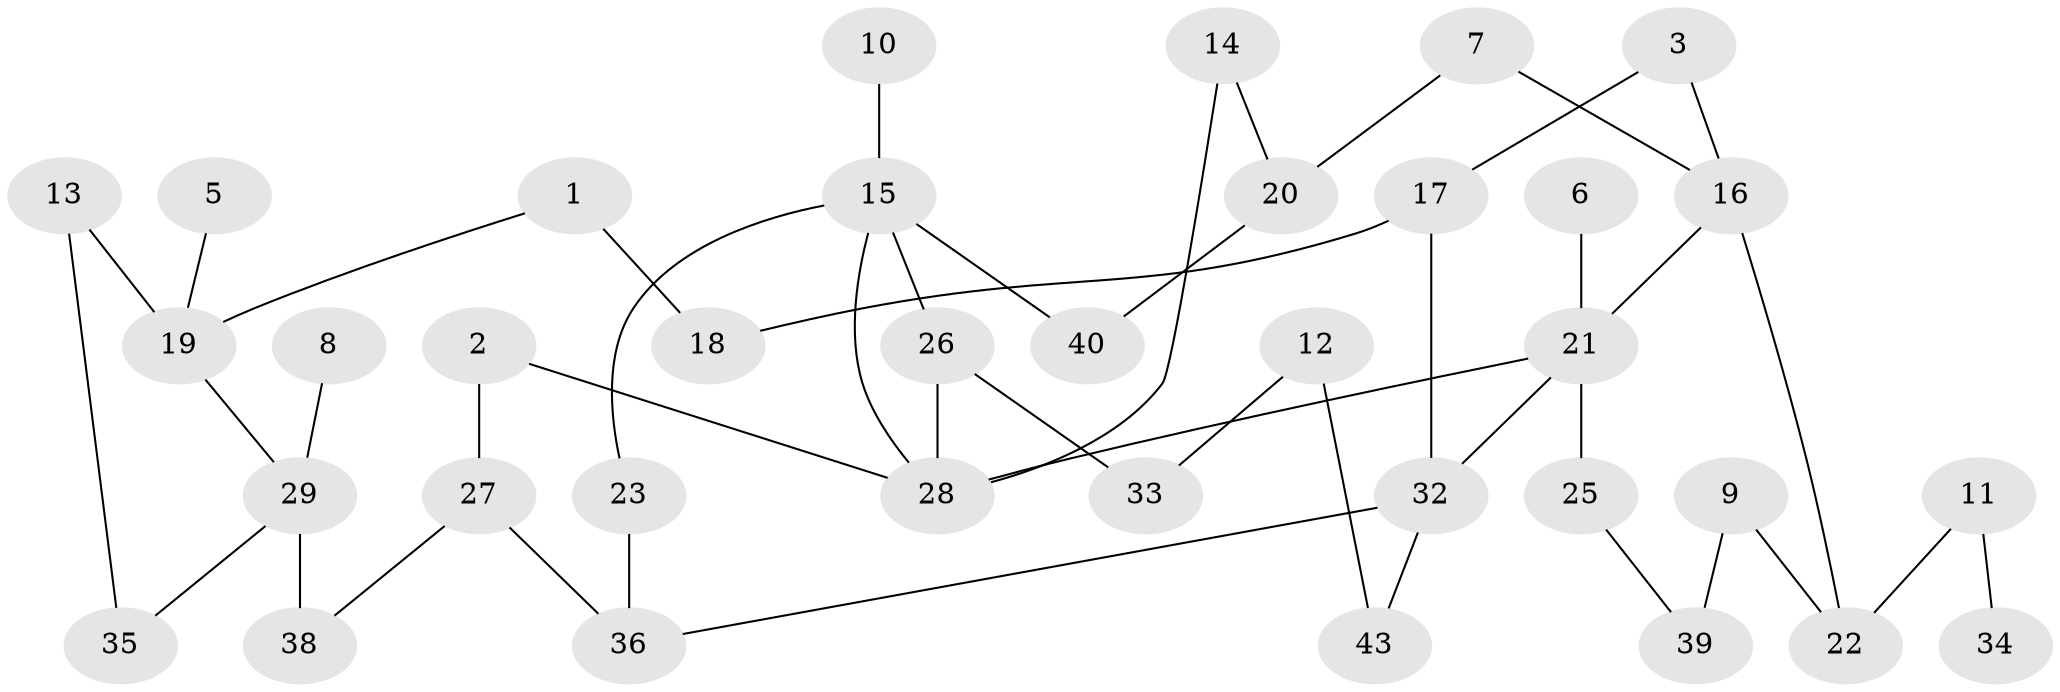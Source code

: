 // original degree distribution, {1: 0.2676056338028169, 2: 0.323943661971831, 3: 0.18309859154929578, 4: 0.11267605633802817, 0: 0.07042253521126761, 6: 0.014084507042253521, 5: 0.028169014084507043}
// Generated by graph-tools (version 1.1) at 2025/35/03/04/25 23:35:49]
// undirected, 36 vertices, 45 edges
graph export_dot {
  node [color=gray90,style=filled];
  1;
  2;
  3;
  5;
  6;
  7;
  8;
  9;
  10;
  11;
  12;
  13;
  14;
  15;
  16;
  17;
  18;
  19;
  20;
  21;
  22;
  23;
  25;
  26;
  27;
  28;
  29;
  32;
  33;
  34;
  35;
  36;
  38;
  39;
  40;
  43;
  1 -- 18 [weight=1.0];
  1 -- 19 [weight=1.0];
  2 -- 27 [weight=1.0];
  2 -- 28 [weight=1.0];
  3 -- 16 [weight=1.0];
  3 -- 17 [weight=1.0];
  5 -- 19 [weight=1.0];
  6 -- 21 [weight=1.0];
  7 -- 16 [weight=1.0];
  7 -- 20 [weight=1.0];
  8 -- 29 [weight=1.0];
  9 -- 22 [weight=1.0];
  9 -- 39 [weight=2.0];
  10 -- 15 [weight=1.0];
  11 -- 22 [weight=1.0];
  11 -- 34 [weight=1.0];
  12 -- 33 [weight=1.0];
  12 -- 43 [weight=1.0];
  13 -- 19 [weight=1.0];
  13 -- 35 [weight=1.0];
  14 -- 20 [weight=1.0];
  14 -- 28 [weight=1.0];
  15 -- 23 [weight=1.0];
  15 -- 26 [weight=1.0];
  15 -- 28 [weight=1.0];
  15 -- 40 [weight=1.0];
  16 -- 21 [weight=1.0];
  16 -- 22 [weight=1.0];
  17 -- 18 [weight=2.0];
  17 -- 32 [weight=1.0];
  19 -- 29 [weight=1.0];
  20 -- 40 [weight=1.0];
  21 -- 25 [weight=1.0];
  21 -- 28 [weight=1.0];
  21 -- 32 [weight=1.0];
  23 -- 36 [weight=1.0];
  25 -- 39 [weight=1.0];
  26 -- 28 [weight=1.0];
  26 -- 33 [weight=1.0];
  27 -- 36 [weight=1.0];
  27 -- 38 [weight=1.0];
  29 -- 35 [weight=1.0];
  29 -- 38 [weight=2.0];
  32 -- 36 [weight=1.0];
  32 -- 43 [weight=1.0];
}
